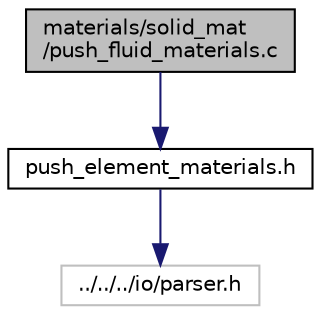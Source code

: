 digraph "materials/solid_mat/push_fluid_materials.c"
{
 // LATEX_PDF_SIZE
  edge [fontname="Helvetica",fontsize="10",labelfontname="Helvetica",labelfontsize="10"];
  node [fontname="Helvetica",fontsize="10",shape=record];
  Node1 [label="materials/solid_mat\l/push_fluid_materials.c",height=0.2,width=0.4,color="black", fillcolor="grey75", style="filled", fontcolor="black",tooltip=" "];
  Node1 -> Node2 [color="midnightblue",fontsize="10",style="solid",fontname="Helvetica"];
  Node2 [label="push_element_materials.h",height=0.2,width=0.4,color="black", fillcolor="white", style="filled",URL="$push__element__materials_8h.html",tooltip=" "];
  Node2 -> Node3 [color="midnightblue",fontsize="10",style="solid",fontname="Helvetica"];
  Node3 [label="../../../io/parser.h",height=0.2,width=0.4,color="grey75", fillcolor="white", style="filled",tooltip=" "];
}
